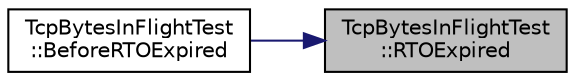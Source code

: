 digraph "TcpBytesInFlightTest::RTOExpired"
{
 // LATEX_PDF_SIZE
  edge [fontname="Helvetica",fontsize="10",labelfontname="Helvetica",labelfontsize="10"];
  node [fontname="Helvetica",fontsize="10",shape=record];
  rankdir="RL";
  Node1 [label="TcpBytesInFlightTest\l::RTOExpired",height=0.2,width=0.4,color="black", fillcolor="grey75", style="filled", fontcolor="black",tooltip="Update when RTO expires."];
  Node1 -> Node2 [dir="back",color="midnightblue",fontsize="10",style="solid",fontname="Helvetica"];
  Node2 [label="TcpBytesInFlightTest\l::BeforeRTOExpired",height=0.2,width=0.4,color="black", fillcolor="white", style="filled",URL="$class_tcp_bytes_in_flight_test.html#a7e615ecdc1d3f989ab19dbaaa7752637",tooltip="Do the checks before the RTO expires."];
}
